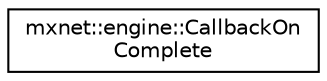 digraph "Graphical Class Hierarchy"
{
 // LATEX_PDF_SIZE
  edge [fontname="Helvetica",fontsize="10",labelfontname="Helvetica",labelfontsize="10"];
  node [fontname="Helvetica",fontsize="10",shape=record];
  rankdir="LR";
  Node0 [label="mxnet::engine::CallbackOn\lComplete",height=0.2,width=0.4,color="black", fillcolor="white", style="filled",URL="$classmxnet_1_1engine_1_1CallbackOnComplete.html",tooltip="OnComplete Callback to the engine, called by AsyncFn when action completes."];
}
